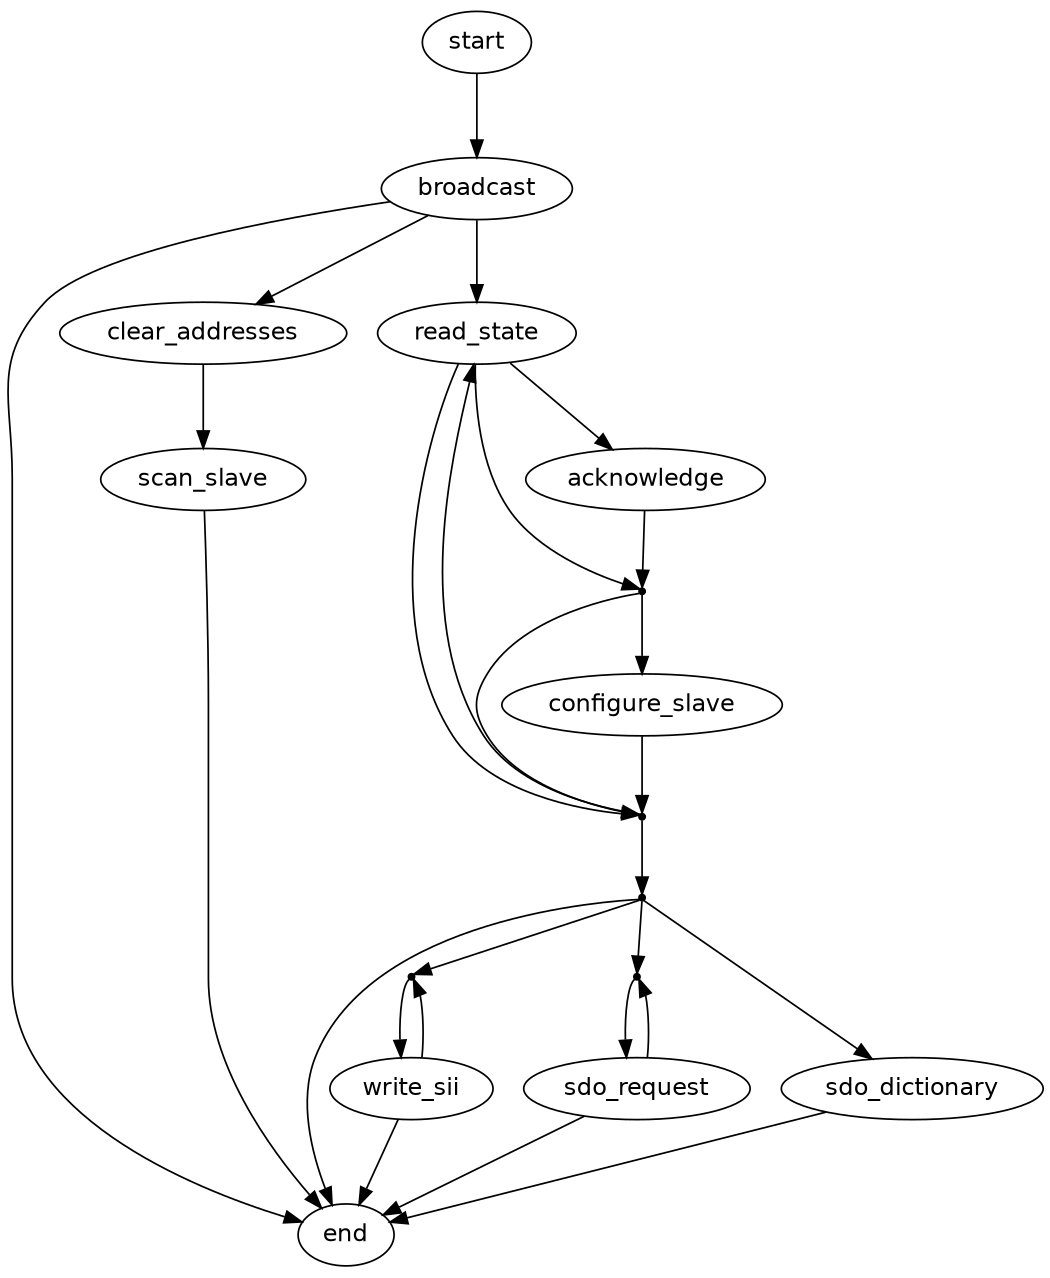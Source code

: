 
/* $Id$ */

digraph master {
    size="7,9"
    center=1
	ratio=fill

    start [fontname="Helvetica"]
    start -> broadcast [weight=10]

    broadcast [fontname="Helvetica"]
    broadcast -> end
    broadcast -> clear_addresses
    broadcast -> read_state [weight=10]

    action_process_sii [shape=point,label=""]
    action_process_sii -> write_sii

    action_process_sdo [shape=point,label=""]
    action_process_sdo -> sdo_request

    action_idle [shape=point,label=""]
    action_idle -> action_process_sdo
    action_idle -> sdo_dictionary
    action_idle -> action_process_sii
    action_idle -> end

    action_next_slave_state [shape=point,label=""]
    action_next_slave_state -> read_state
    action_next_slave_state -> action_idle [weight=10]
    
    action_configure [shape=point,label=""]
    action_configure -> configure_slave [weight=10]
    action_configure -> action_next_slave_state

    read_state [fontname="Helvetica"]
    read_state -> acknowledge
    read_state -> action_configure [weight=10]
    read_state -> action_next_slave_state

    acknowledge [fontname="Helvetica"]
    acknowledge -> action_configure [weight=10]

    clear_addresses [fontname="Helvetica"]
    clear_addresses -> scan_slave [weight=10]

    scan_slave [fontname="Helvetica"]
    scan_slave -> end

    configure_slave [fontname="Helvetica"]
    configure_slave -> action_next_slave_state [weight=10]

    write_sii [fontname="Helvetica"]
    write_sii -> action_process_sii
    write_sii -> end

    sdo_dictionary [fontname="Helvetica"]
    sdo_dictionary -> end

    sdo_request [fontname="Helvetica"]
    sdo_request -> action_process_sdo
    sdo_request -> end

    end [fontname="Helvetica"]
}
